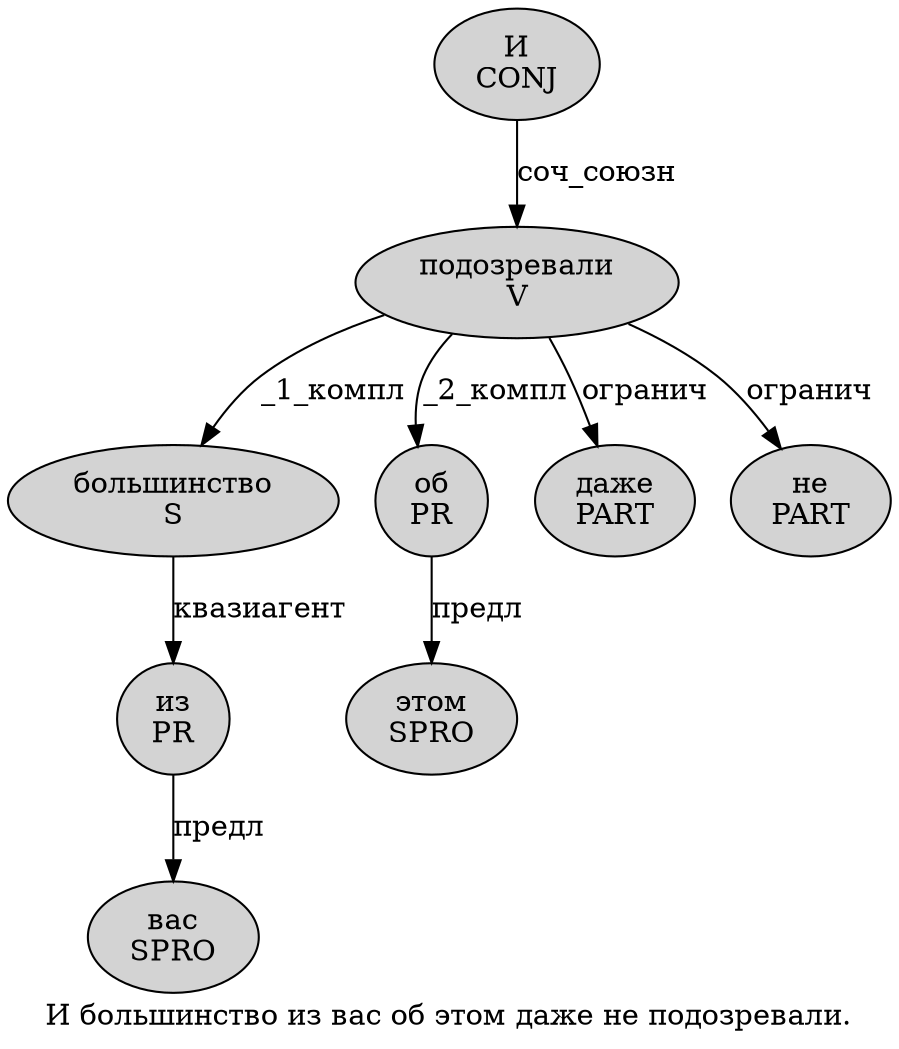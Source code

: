 digraph SENTENCE_376 {
	graph [label="И большинство из вас об этом даже не подозревали."]
	node [style=filled]
		0 [label="И
CONJ" color="" fillcolor=lightgray penwidth=1 shape=ellipse]
		1 [label="большинство
S" color="" fillcolor=lightgray penwidth=1 shape=ellipse]
		2 [label="из
PR" color="" fillcolor=lightgray penwidth=1 shape=ellipse]
		3 [label="вас
SPRO" color="" fillcolor=lightgray penwidth=1 shape=ellipse]
		4 [label="об
PR" color="" fillcolor=lightgray penwidth=1 shape=ellipse]
		5 [label="этом
SPRO" color="" fillcolor=lightgray penwidth=1 shape=ellipse]
		6 [label="даже
PART" color="" fillcolor=lightgray penwidth=1 shape=ellipse]
		7 [label="не
PART" color="" fillcolor=lightgray penwidth=1 shape=ellipse]
		8 [label="подозревали
V" color="" fillcolor=lightgray penwidth=1 shape=ellipse]
			2 -> 3 [label="предл"]
			0 -> 8 [label="соч_союзн"]
			1 -> 2 [label="квазиагент"]
			8 -> 1 [label="_1_компл"]
			8 -> 4 [label="_2_компл"]
			8 -> 6 [label="огранич"]
			8 -> 7 [label="огранич"]
			4 -> 5 [label="предл"]
}